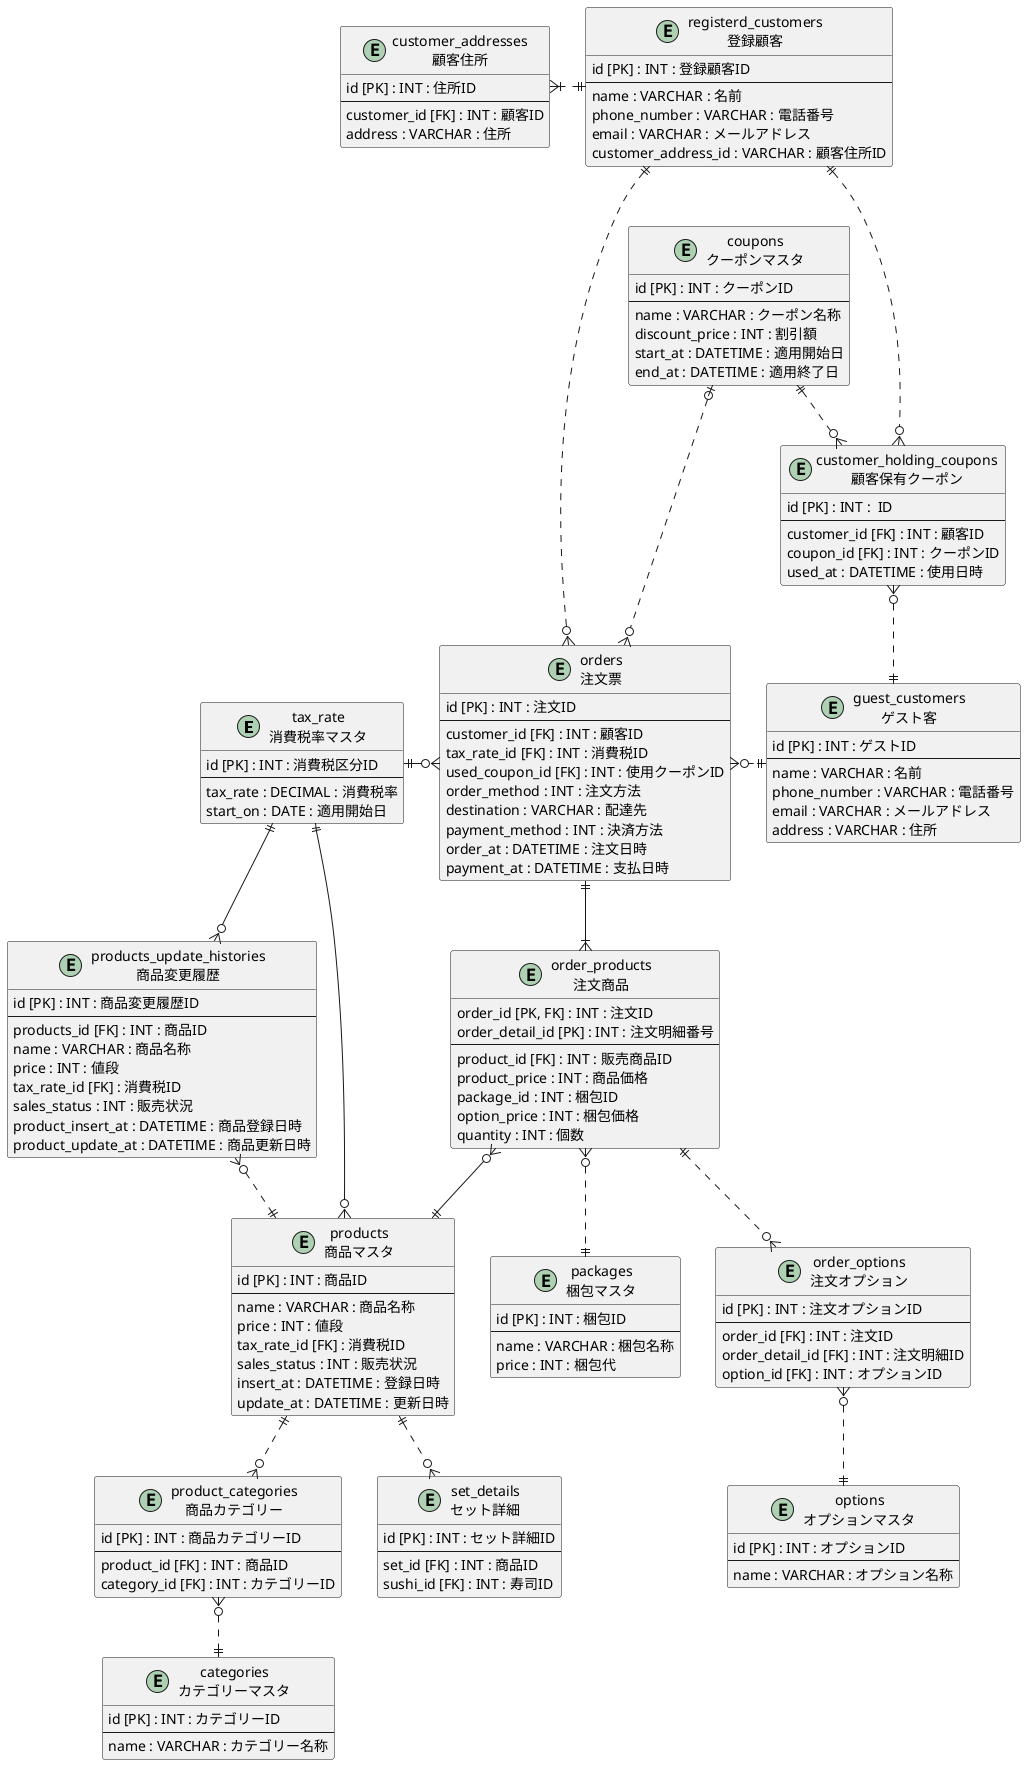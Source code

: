 @startuml dbModeling1
    Entity "tax_rate\n消費税率マスタ" as tax_rate{
        id [PK] : INT : 消費税区分ID
        --
        tax_rate : DECIMAL : 消費税率
        start_on : DATE : 適用開始日
    }

    Entity "guest_customers\nゲスト客" as f_c {
        id [PK] : INT : ゲストID
        --
        name : VARCHAR : 名前
        phone_number : VARCHAR : 電話番号
        email : VARCHAR : メールアドレス
        address : VARCHAR : 住所
    }

    Entity "customer_addresses\n顧客住所" as c_a{
        id [PK] : INT : 住所ID
        --
        customer_id [FK] : INT : 顧客ID
        address : VARCHAR : 住所 
    }
    
    Entity "registerd_customers\n登録顧客" as r_c{
        id [PK] : INT : 登録顧客ID
        --
        name : VARCHAR : 名前
        phone_number : VARCHAR : 電話番号
        email : VARCHAR : メールアドレス
        customer_address_id : VARCHAR : 顧客住所ID
    }

    Entity "customer_holding_coupons\n顧客保有クーポン" as c_h_c{
        id [PK] : INT :  ID
        --
        customer_id [FK] : INT : 顧客ID
        coupon_id [FK] : INT : クーポンID
        used_at : DATETIME : 使用日時
    }

    Entity "coupons\nクーポンマスタ" as c_m{
        id [PK] : INT : クーポンID
        --
        name : VARCHAR : クーポン名称
        discount_price : INT : 割引額
        start_at : DATETIME : 適用開始日
        end_at : DATETIME : 適用終了日
    }

    Entity "orders\n注文票" as orders {
        id [PK] : INT : 注文ID
        --
        customer_id [FK] : INT : 顧客ID
        tax_rate_id [FK] : INT : 消費税ID
        used_coupon_id [FK] : INT : 使用クーポンID
        order_method : INT : 注文方法
        destination : VARCHAR : 配達先
        payment_method : INT : 決済方法
        order_at : DATETIME : 注文日時
        payment_at : DATETIME : 支払日時
    }

    Entity "order_products\n注文商品" as order_details {
        order_id [PK, FK] : INT : 注文ID 
        order_detail_id [PK] : INT : 注文明細番号 
        --
        product_id [FK] : INT : 販売商品ID
        product_price : INT : 商品価格
        package_id : INT : 梱包ID 
        option_price : INT : 梱包価格
        quantity : INT : 個数
    }

    Entity "order_options\n注文オプション" as options {
        id [PK] : INT : 注文オプションID
        --
        order_id [FK] : INT : 注文ID
        order_detail_id [FK] : INT : 注文明細ID
        option_id [FK] : INT : オプションID
    }

    Entity "options\nオプションマスタ" as om{
        id [PK] : INT : オプションID
        --
        name : VARCHAR : オプション名称
    }

    Entity "packages\n梱包マスタ" as p_o{
        id [PK] : INT : 梱包ID
        --
        name : VARCHAR : 梱包名称
        price : INT : 梱包代
    }

    Entity "products\n商品マスタ" as s_p{
        id [PK] : INT : 商品ID
        --
        name : VARCHAR : 商品名称
        price : INT : 値段
        tax_rate_id [FK] : 消費税ID
        sales_status : INT : 販売状況
        insert_at : DATETIME : 登録日時
        update_at : DATETIME : 更新日時
    }

    Entity "products_update_histories\n商品変更履歴" as p_h {
        id [PK] : INT : 商品変更履歴ID
        --
        products_id [FK] : INT : 商品ID
        name : VARCHAR : 商品名称
        price : INT : 値段
        tax_rate_id [FK] : 消費税ID
        sales_status : INT : 販売状況
        product_insert_at : DATETIME : 商品登録日時
        product_update_at : DATETIME : 商品更新日時
    }

    Entity "set_details\nセット詳細" as s_d{
        id [PK] : INT : セット詳細ID
        --
        set_id [FK] : INT : 商品ID
        sushi_id [FK] : INT : 寿司ID
    }

    Entity "categories\nカテゴリーマスタ" as c {
        id [PK] : INT : カテゴリーID
        --
        name : VARCHAR : カテゴリー名称
    }

    Entity "product_categories\n商品カテゴリー" as pc {
        id [PK] : INT : 商品カテゴリーID
        --
        product_id [FK] : INT : 商品ID
        category_id [FK] : INT : カテゴリーID
    }

    orders }o..r..|| f_c
    r_c ||....o{ orders
    orders ||-d-|{ order_details
    orders }o-l-|| tax_rate
    order_details }o--|| s_p
    tax_rate ||--o{ s_p
    tax_rate ||--o{ p_h
    s_p ||..o{ pc
    pc }o..|| c
    s_p ||..o{ s_d
    order_details ||..o{ options
    options }o..|| om
    s_p ||..l..o{ p_h 
    order_details }o..|| p_o
    ' p_o ||..o{ p_o_h
    r_c ||..o{ c_h_c
    c_h_c }o..|| f_c
    c_m ||..o{ c_h_c
    c_m |o..o{orders
    c_a }|.r.|| r_c


    ' * 主キー
    ' + 外部キー
    ' カラム名 : 型 : 説明

    ' 1対０また1
    ' A ||--o| B
    ' 1対1
    ' A ||--|| B
    ' 1対0以上
    ' A ||--o{ B
    ' 1対1以上
    ' A ||--|{ B

@enduml
